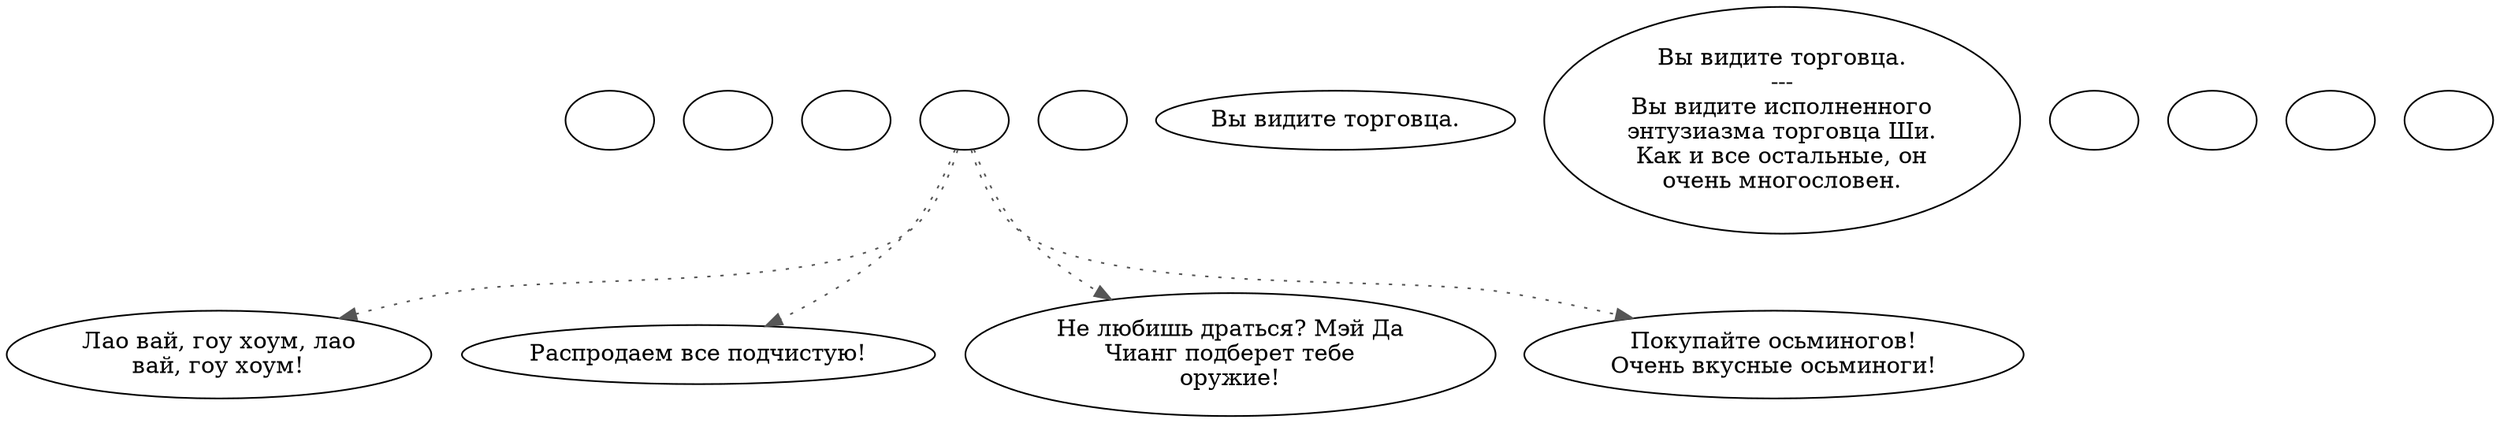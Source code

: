 digraph fcmercha {
  "start" [style=filled       fillcolor="#FFFFFF"       color="#000000"]
  "start" [label=""]
  "critter_p_proc" [style=filled       fillcolor="#FFFFFF"       color="#000000"]
  "critter_p_proc" [label=""]
  "pickup_p_proc" [style=filled       fillcolor="#FFFFFF"       color="#000000"]
  "pickup_p_proc" [label=""]
  "talk_p_proc" [style=filled       fillcolor="#FFFFFF"       color="#000000"]
  "talk_p_proc" -> "Node002" [style=dotted color="#555555"]
  "talk_p_proc" -> "Node004" [style=dotted color="#555555"]
  "talk_p_proc" -> "Node003" [style=dotted color="#555555"]
  "talk_p_proc" -> "Node001" [style=dotted color="#555555"]
  "talk_p_proc" [label=""]
  "destroy_p_proc" [style=filled       fillcolor="#FFFFFF"       color="#000000"]
  "destroy_p_proc" [label=""]
  "look_at_p_proc" [style=filled       fillcolor="#FFFFFF"       color="#000000"]
  "look_at_p_proc" [label="Вы видите торговца."]
  "description_p_proc" [style=filled       fillcolor="#FFFFFF"       color="#000000"]
  "description_p_proc" [label="Вы видите торговца.\n---\nВы видите исполненного\nэнтузиазма торговца Ши.\nКак и все остальные, он\nочень многословен."]
  "use_skill_on_p_proc" [style=filled       fillcolor="#FFFFFF"       color="#000000"]
  "use_skill_on_p_proc" [label=""]
  "damage_p_proc" [style=filled       fillcolor="#FFFFFF"       color="#000000"]
  "damage_p_proc" [label=""]
  "map_enter_p_proc" [style=filled       fillcolor="#FFFFFF"       color="#000000"]
  "map_enter_p_proc" [label=""]
  "timed_event_p_proc" [style=filled       fillcolor="#FFFFFF"       color="#000000"]
  "timed_event_p_proc" [label=""]
  "Node001" [style=filled       fillcolor="#FFFFFF"       color="#000000"]
  "Node001" [label="Покупайте осьминогов!\nОчень вкусные осьминоги!"]
  "Node002" [style=filled       fillcolor="#FFFFFF"       color="#000000"]
  "Node002" [label="Лао вай, гоу хоум, лао\nвай, гоу хоум!"]
  "Node003" [style=filled       fillcolor="#FFFFFF"       color="#000000"]
  "Node003" [label="Не любишь драться? Мэй Да\nЧианг подберет тебе\nоружие!"]
  "Node004" [style=filled       fillcolor="#FFFFFF"       color="#000000"]
  "Node004" [label="Распродаем все подчистую!"]
}